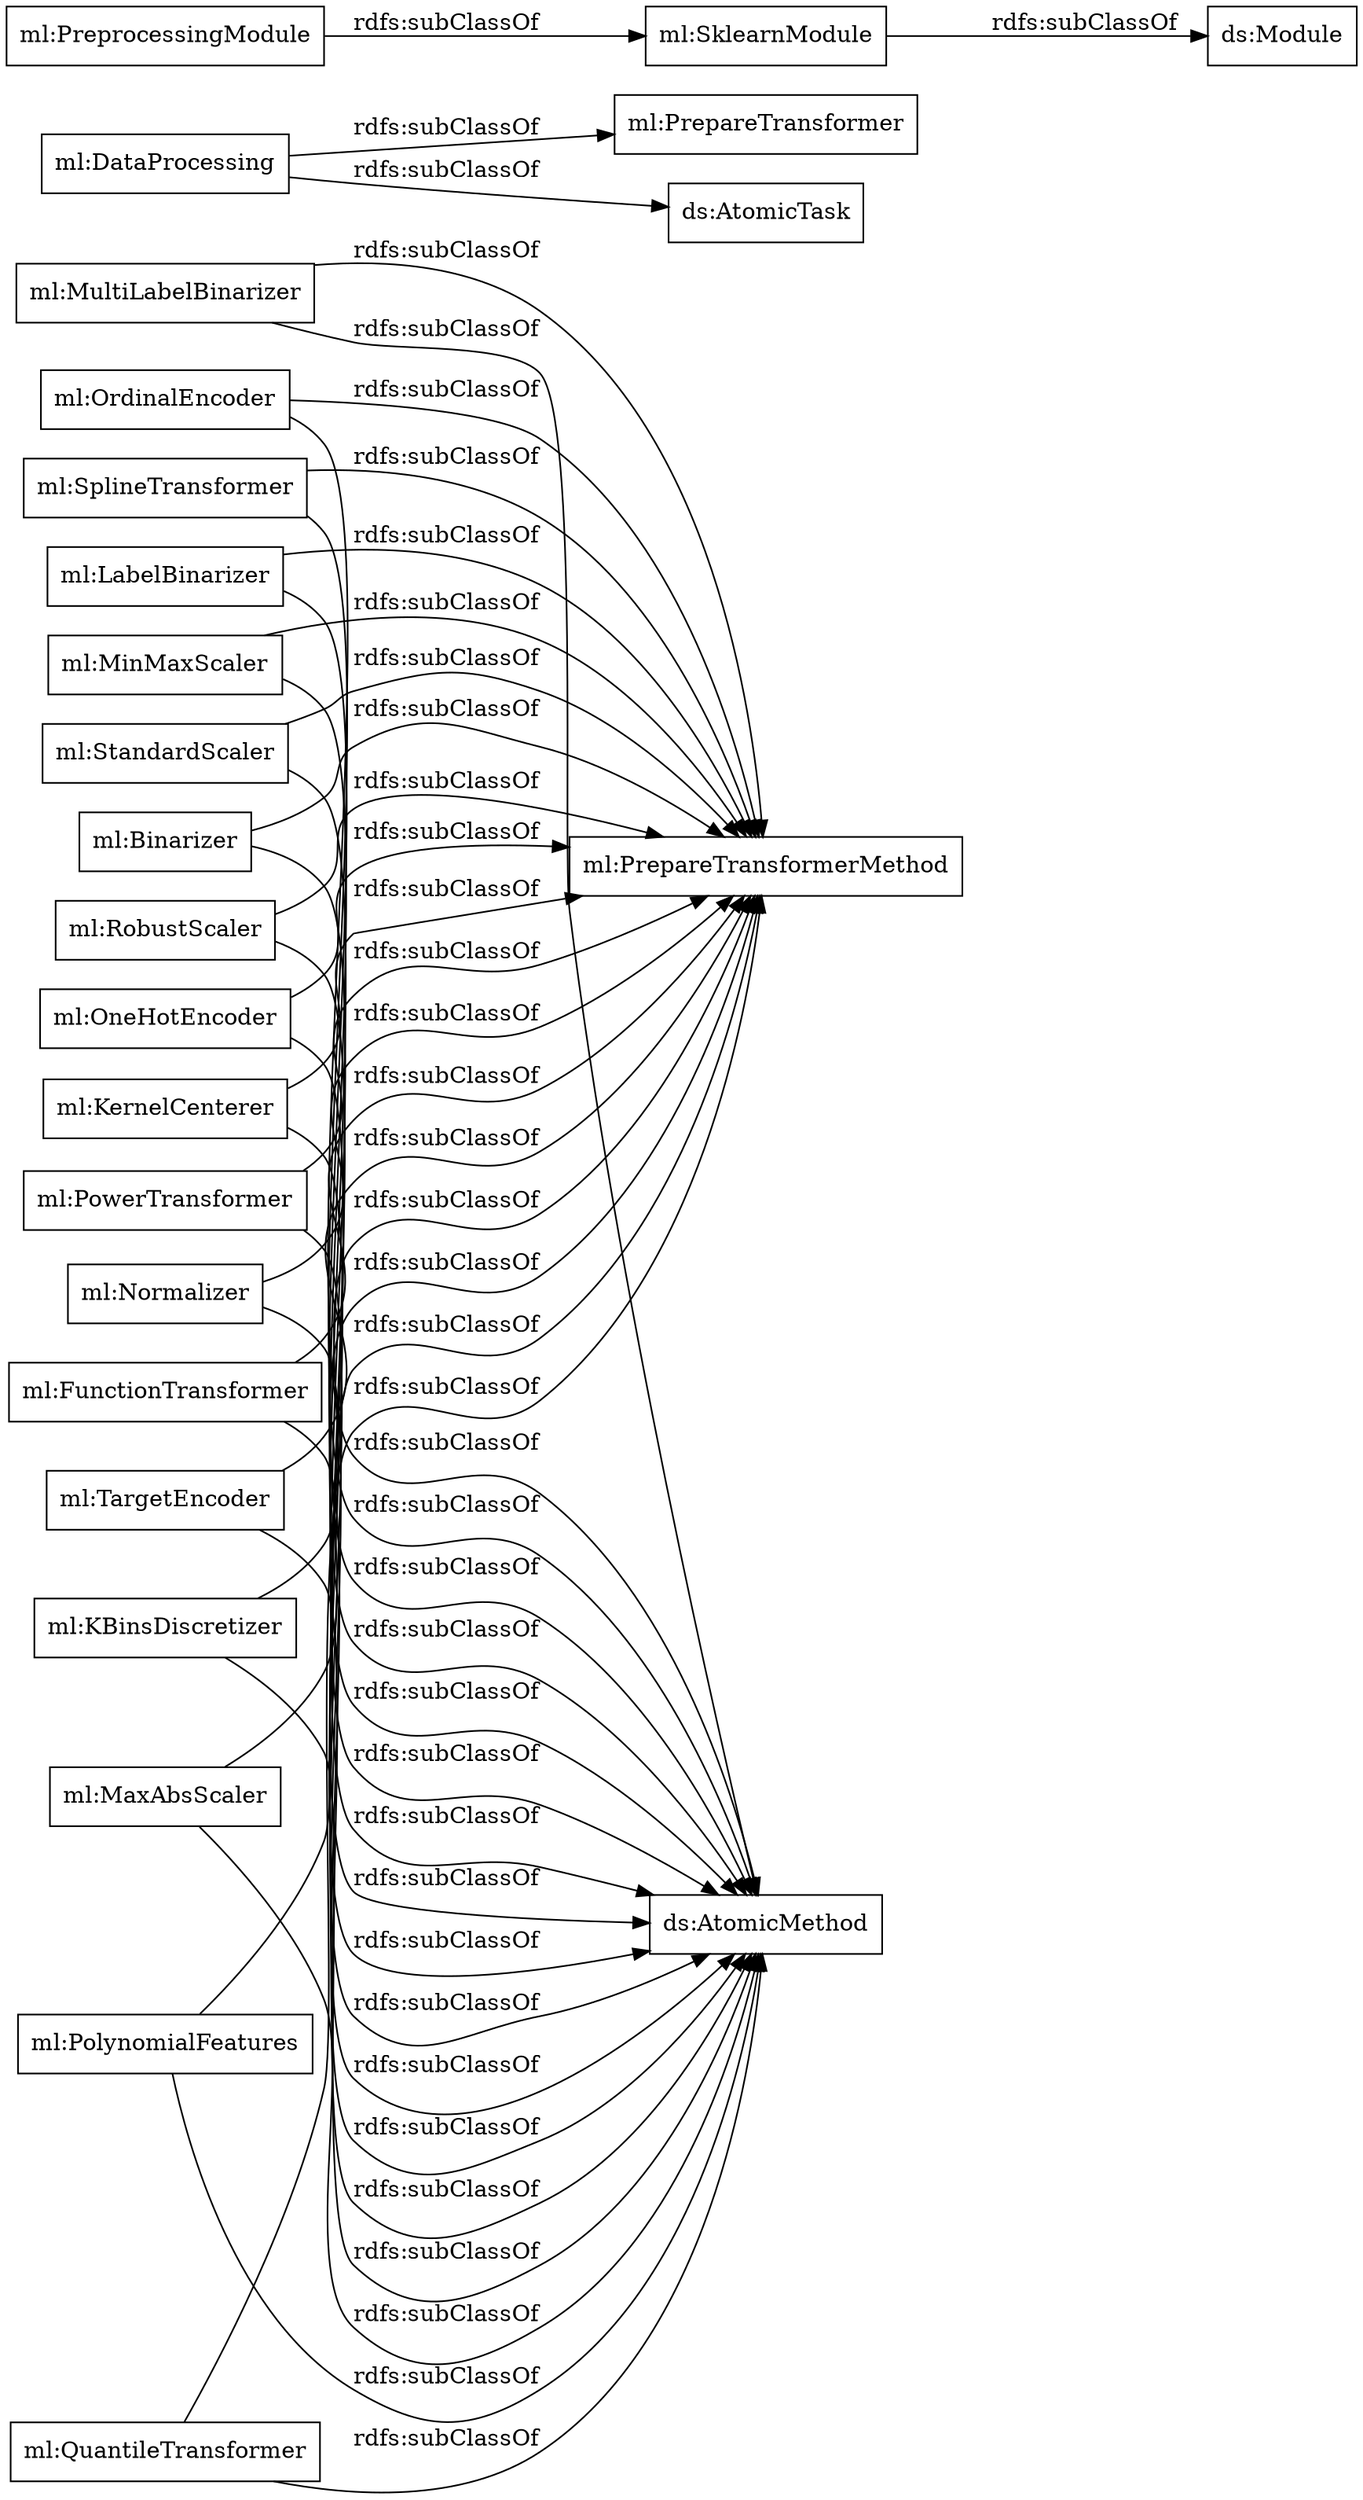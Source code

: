 digraph ar2dtool_diagram { 
rankdir=LR;
size="1000"
node [shape = rectangle, color="black"]; "ml:MultiLabelBinarizer" "ml:OrdinalEncoder" "ml:SplineTransformer" "ml:LabelBinarizer" "ml:MinMaxScaler" "ml:PrepareTransformer" "ml:StandardScaler" "ml:Binarizer" "ml:DataProcessing" "ml:PreprocessingModule" "ml:RobustScaler" "ml:MaxAbsScaler" "ml:KernelCenterer" "ml:FunctionTransformer" "ml:Normalizer" "ml:PowerTransformer" "ml:SklearnModule" "ml:TargetEncoder" "ml:QuantileTransformer" "ml:OneHotEncoder" "ml:PolynomialFeatures" "ml:KBinsDiscretizer" ; /*classes style*/
	"ml:Normalizer" -> "ml:PrepareTransformerMethod" [ label = "rdfs:subClassOf" ];
	"ml:Normalizer" -> "ds:AtomicMethod" [ label = "rdfs:subClassOf" ];
	"ml:KBinsDiscretizer" -> "ml:PrepareTransformerMethod" [ label = "rdfs:subClassOf" ];
	"ml:KBinsDiscretizer" -> "ds:AtomicMethod" [ label = "rdfs:subClassOf" ];
	"ml:LabelBinarizer" -> "ml:PrepareTransformerMethod" [ label = "rdfs:subClassOf" ];
	"ml:LabelBinarizer" -> "ds:AtomicMethod" [ label = "rdfs:subClassOf" ];
	"ml:TargetEncoder" -> "ml:PrepareTransformerMethod" [ label = "rdfs:subClassOf" ];
	"ml:TargetEncoder" -> "ds:AtomicMethod" [ label = "rdfs:subClassOf" ];
	"ml:MinMaxScaler" -> "ml:PrepareTransformerMethod" [ label = "rdfs:subClassOf" ];
	"ml:MinMaxScaler" -> "ds:AtomicMethod" [ label = "rdfs:subClassOf" ];
	"ml:PreprocessingModule" -> "ml:SklearnModule" [ label = "rdfs:subClassOf" ];
	"ml:SplineTransformer" -> "ml:PrepareTransformerMethod" [ label = "rdfs:subClassOf" ];
	"ml:SplineTransformer" -> "ds:AtomicMethod" [ label = "rdfs:subClassOf" ];
	"ml:DataProcessing" -> "ml:PrepareTransformer" [ label = "rdfs:subClassOf" ];
	"ml:DataProcessing" -> "ds:AtomicTask" [ label = "rdfs:subClassOf" ];
	"ml:OneHotEncoder" -> "ml:PrepareTransformerMethod" [ label = "rdfs:subClassOf" ];
	"ml:OneHotEncoder" -> "ds:AtomicMethod" [ label = "rdfs:subClassOf" ];
	"ml:Binarizer" -> "ml:PrepareTransformerMethod" [ label = "rdfs:subClassOf" ];
	"ml:Binarizer" -> "ds:AtomicMethod" [ label = "rdfs:subClassOf" ];
	"ml:OrdinalEncoder" -> "ml:PrepareTransformerMethod" [ label = "rdfs:subClassOf" ];
	"ml:OrdinalEncoder" -> "ds:AtomicMethod" [ label = "rdfs:subClassOf" ];
	"ml:RobustScaler" -> "ml:PrepareTransformerMethod" [ label = "rdfs:subClassOf" ];
	"ml:RobustScaler" -> "ds:AtomicMethod" [ label = "rdfs:subClassOf" ];
	"ml:StandardScaler" -> "ml:PrepareTransformerMethod" [ label = "rdfs:subClassOf" ];
	"ml:StandardScaler" -> "ds:AtomicMethod" [ label = "rdfs:subClassOf" ];
	"ml:SklearnModule" -> "ds:Module" [ label = "rdfs:subClassOf" ];
	"ml:PolynomialFeatures" -> "ml:PrepareTransformerMethod" [ label = "rdfs:subClassOf" ];
	"ml:PolynomialFeatures" -> "ds:AtomicMethod" [ label = "rdfs:subClassOf" ];
	"ml:MaxAbsScaler" -> "ml:PrepareTransformerMethod" [ label = "rdfs:subClassOf" ];
	"ml:MaxAbsScaler" -> "ds:AtomicMethod" [ label = "rdfs:subClassOf" ];
	"ml:FunctionTransformer" -> "ml:PrepareTransformerMethod" [ label = "rdfs:subClassOf" ];
	"ml:FunctionTransformer" -> "ds:AtomicMethod" [ label = "rdfs:subClassOf" ];
	"ml:PowerTransformer" -> "ml:PrepareTransformerMethod" [ label = "rdfs:subClassOf" ];
	"ml:PowerTransformer" -> "ds:AtomicMethod" [ label = "rdfs:subClassOf" ];
	"ml:MultiLabelBinarizer" -> "ml:PrepareTransformerMethod" [ label = "rdfs:subClassOf" ];
	"ml:MultiLabelBinarizer" -> "ds:AtomicMethod" [ label = "rdfs:subClassOf" ];
	"ml:QuantileTransformer" -> "ml:PrepareTransformerMethod" [ label = "rdfs:subClassOf" ];
	"ml:QuantileTransformer" -> "ds:AtomicMethod" [ label = "rdfs:subClassOf" ];
	"ml:KernelCenterer" -> "ml:PrepareTransformerMethod" [ label = "rdfs:subClassOf" ];
	"ml:KernelCenterer" -> "ds:AtomicMethod" [ label = "rdfs:subClassOf" ];

}
